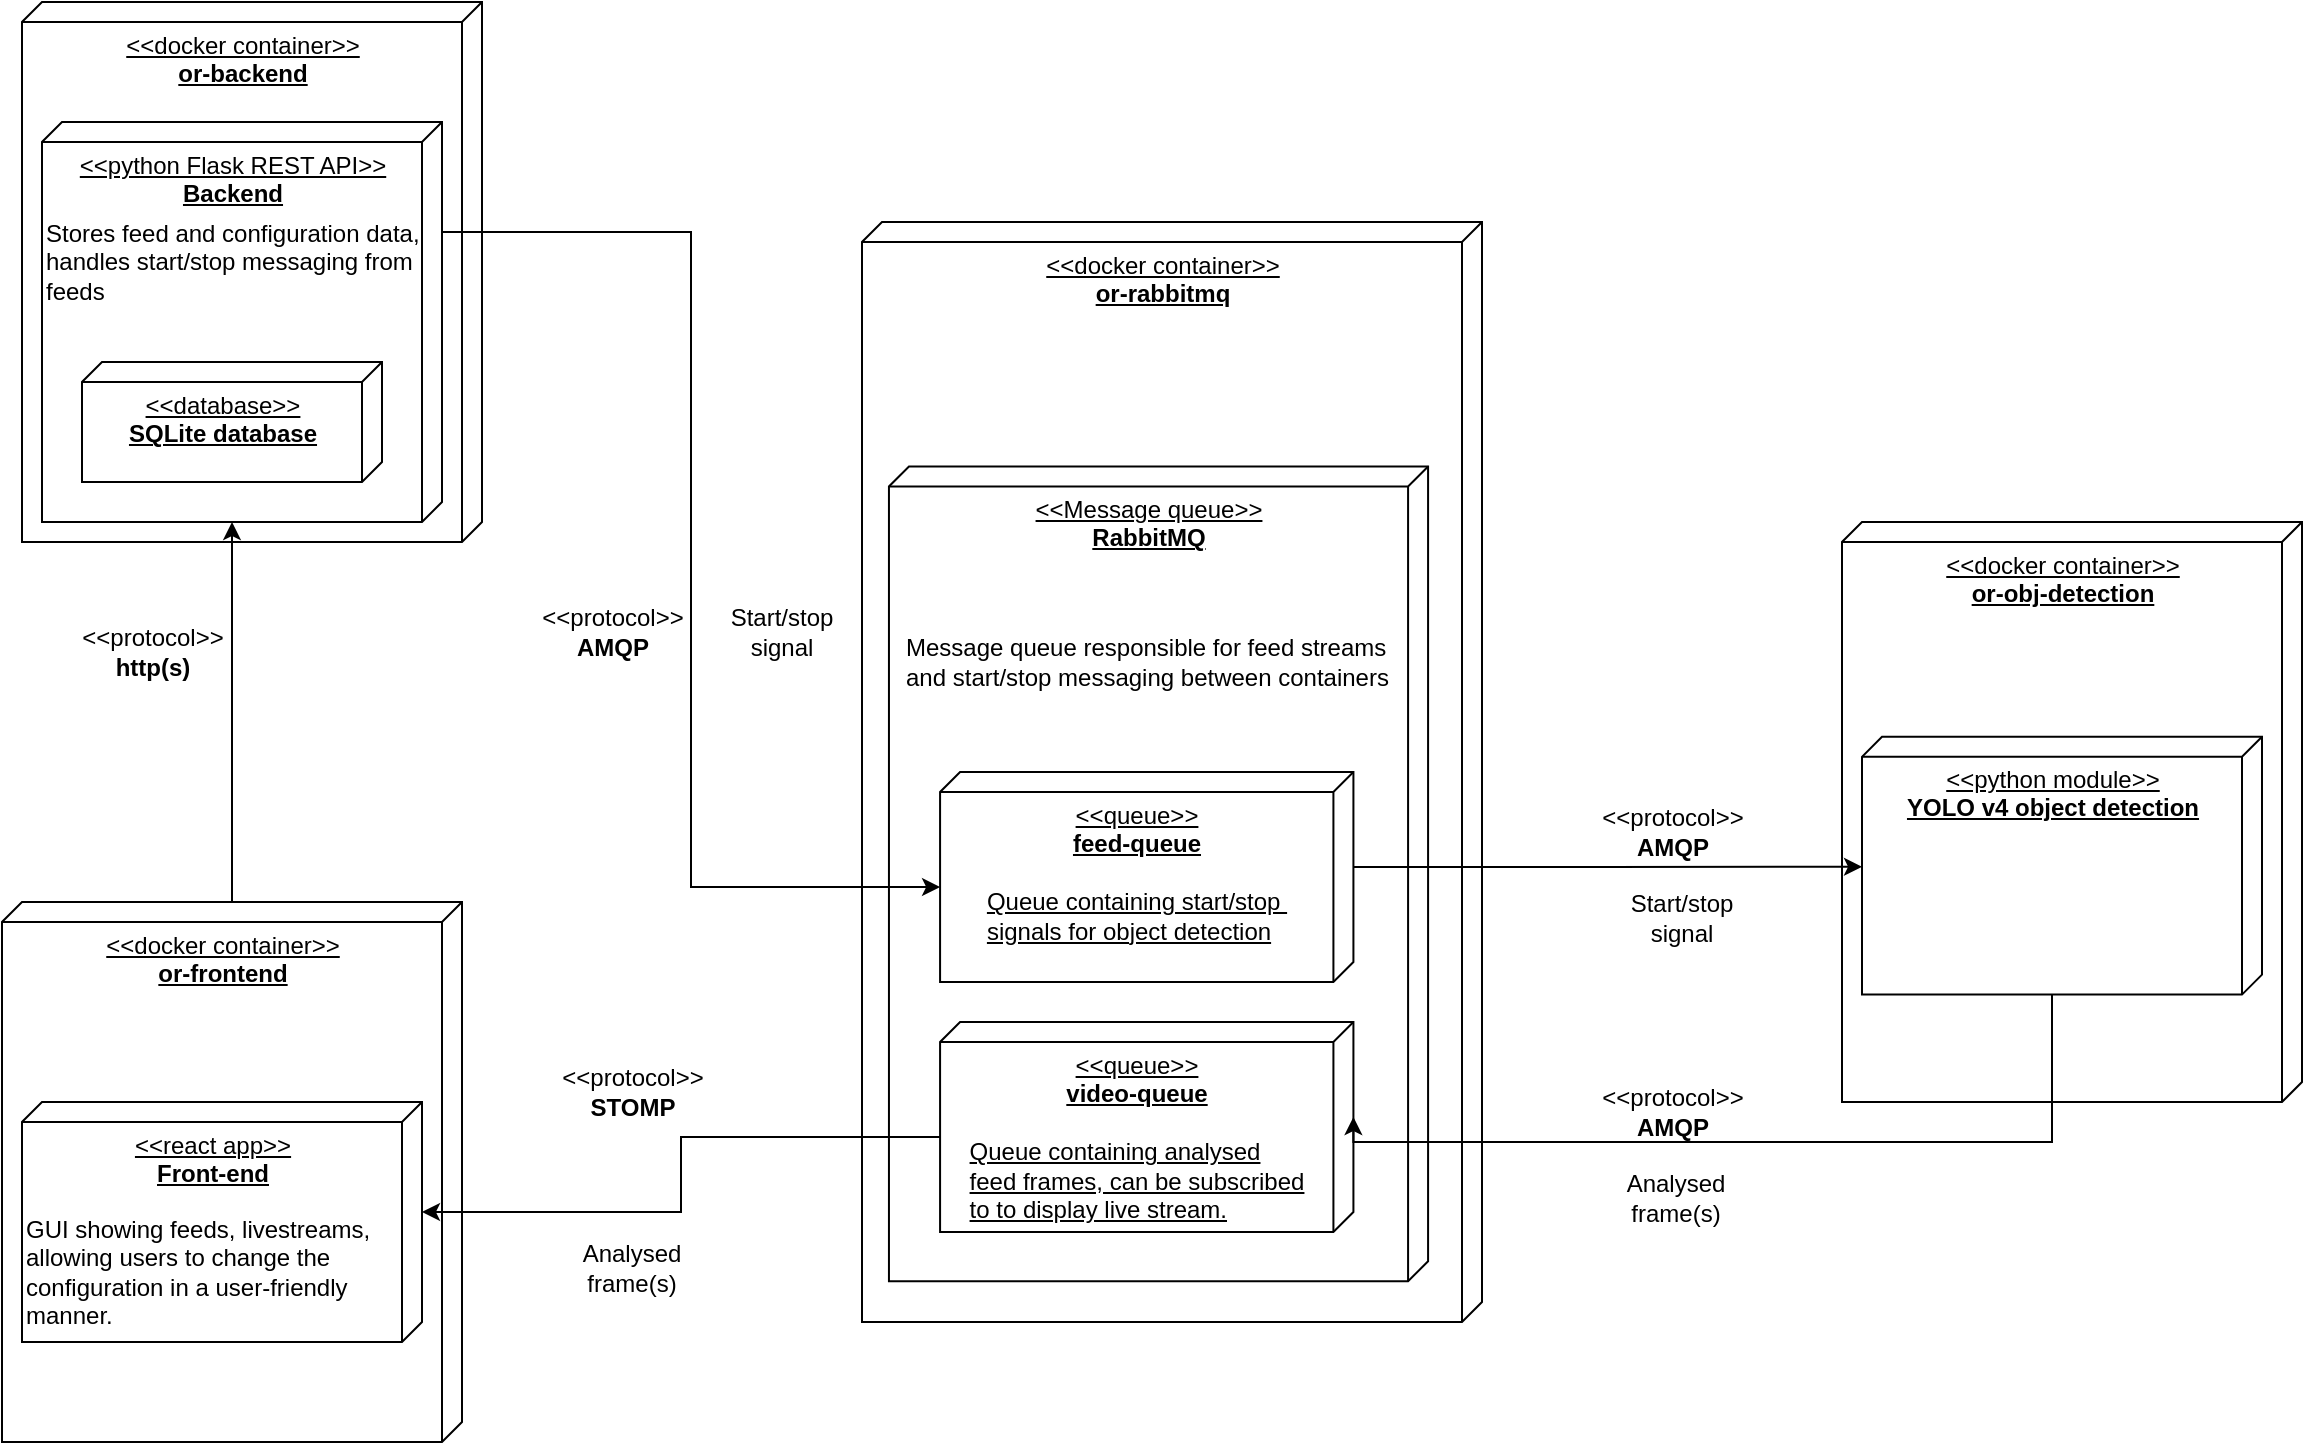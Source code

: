 <mxfile version="14.1.9" type="device"><diagram id="peLeqYLfIyaZ0iAeNUWz" name="Page-1"><mxGraphModel dx="1673" dy="2036" grid="1" gridSize="10" guides="1" tooltips="1" connect="1" arrows="1" fold="1" page="1" pageScale="1" pageWidth="827" pageHeight="1169" math="0" shadow="0"><root><mxCell id="0"/><mxCell id="1" parent="0"/><mxCell id="F75g_rSSkKbYIGu4Lp_w-3" value="" style="group" vertex="1" connectable="0" parent="1"><mxGeometry x="940" y="-30" width="230" height="290" as="geometry"/></mxCell><mxCell id="F75g_rSSkKbYIGu4Lp_w-1" value="&amp;lt;&amp;lt;docker container&amp;gt;&amp;gt;&lt;br&gt;&lt;b&gt;or-obj-detection&lt;/b&gt;" style="verticalAlign=top;align=center;spacingTop=8;spacingLeft=2;spacingRight=12;shape=cube;size=10;direction=south;fontStyle=4;html=1;" vertex="1" parent="F75g_rSSkKbYIGu4Lp_w-3"><mxGeometry width="230" height="290.0" as="geometry"/></mxCell><mxCell id="F75g_rSSkKbYIGu4Lp_w-2" value="&amp;lt;&amp;lt;python module&amp;gt;&amp;gt;&lt;br&gt;&lt;b&gt;YOLO v4 object detection&lt;/b&gt;" style="verticalAlign=top;align=center;spacingTop=8;spacingLeft=2;spacingRight=12;shape=cube;size=10;direction=south;fontStyle=4;html=1;" vertex="1" parent="F75g_rSSkKbYIGu4Lp_w-3"><mxGeometry x="10" y="107.407" width="200" height="128.889" as="geometry"/></mxCell><mxCell id="F75g_rSSkKbYIGu4Lp_w-7" value="" style="group" vertex="1" connectable="0" parent="1"><mxGeometry x="30" y="-290" width="230" height="270" as="geometry"/></mxCell><mxCell id="F75g_rSSkKbYIGu4Lp_w-8" value="&amp;lt;&amp;lt;docker container&amp;gt;&amp;gt;&lt;br&gt;&lt;b&gt;or-backend&lt;/b&gt;" style="verticalAlign=top;align=center;spacingTop=8;spacingLeft=2;spacingRight=12;shape=cube;size=10;direction=south;fontStyle=4;html=1;" vertex="1" parent="F75g_rSSkKbYIGu4Lp_w-7"><mxGeometry width="230" height="270" as="geometry"/></mxCell><mxCell id="F75g_rSSkKbYIGu4Lp_w-9" value="&amp;lt;&amp;lt;python Flask REST API&amp;gt;&amp;gt;&lt;br&gt;&lt;b&gt;Backend&lt;/b&gt;" style="verticalAlign=top;align=center;spacingTop=8;spacingLeft=2;spacingRight=12;shape=cube;size=10;direction=south;fontStyle=4;html=1;" vertex="1" parent="F75g_rSSkKbYIGu4Lp_w-7"><mxGeometry x="10" y="60" width="200" height="200" as="geometry"/></mxCell><mxCell id="F75g_rSSkKbYIGu4Lp_w-16" value="Stores feed and configuration data, handles start/stop messaging from feeds" style="text;html=1;strokeColor=none;fillColor=none;align=left;verticalAlign=middle;whiteSpace=wrap;rounded=0;" vertex="1" parent="F75g_rSSkKbYIGu4Lp_w-7"><mxGeometry x="10" y="80" width="190" height="100" as="geometry"/></mxCell><mxCell id="F75g_rSSkKbYIGu4Lp_w-36" value="&amp;lt;&amp;lt;database&amp;gt;&amp;gt;&lt;br&gt;&lt;b&gt;SQLite database&lt;/b&gt;" style="verticalAlign=top;align=center;spacingTop=8;spacingLeft=2;spacingRight=12;shape=cube;size=10;direction=south;fontStyle=4;html=1;" vertex="1" parent="F75g_rSSkKbYIGu4Lp_w-7"><mxGeometry x="30" y="180" width="150" height="60" as="geometry"/></mxCell><mxCell id="F75g_rSSkKbYIGu4Lp_w-10" value="" style="group" vertex="1" connectable="0" parent="1"><mxGeometry x="450" y="-180" width="310" height="550" as="geometry"/></mxCell><mxCell id="F75g_rSSkKbYIGu4Lp_w-11" value="&amp;lt;&amp;lt;docker container&amp;gt;&amp;gt;&lt;br&gt;&lt;b&gt;or-rabbitmq&lt;/b&gt;" style="verticalAlign=top;align=center;spacingTop=8;spacingLeft=2;spacingRight=12;shape=cube;size=10;direction=south;fontStyle=4;html=1;" vertex="1" parent="F75g_rSSkKbYIGu4Lp_w-10"><mxGeometry width="310" height="550" as="geometry"/></mxCell><mxCell id="F75g_rSSkKbYIGu4Lp_w-12" value="&amp;lt;&amp;lt;Message queue&amp;gt;&amp;gt;&lt;br&gt;&lt;b&gt;RabbitMQ&lt;/b&gt;" style="verticalAlign=top;align=center;spacingTop=8;spacingLeft=2;spacingRight=12;shape=cube;size=10;direction=south;fontStyle=4;html=1;" vertex="1" parent="F75g_rSSkKbYIGu4Lp_w-10"><mxGeometry x="13.478" y="122.222" width="269.565" height="407.407" as="geometry"/></mxCell><mxCell id="F75g_rSSkKbYIGu4Lp_w-18" value="Message queue responsible for feed streams and start/stop messaging between containers" style="text;html=1;strokeColor=none;fillColor=none;align=left;verticalAlign=middle;whiteSpace=wrap;rounded=0;" vertex="1" parent="F75g_rSSkKbYIGu4Lp_w-10"><mxGeometry x="20.217" y="87.497" width="256.087" height="264.815" as="geometry"/></mxCell><mxCell id="F75g_rSSkKbYIGu4Lp_w-19" value="&amp;lt;&amp;lt;queue&amp;gt;&amp;gt;&lt;br&gt;&lt;b&gt;feed-queue&lt;br&gt;&lt;/b&gt;&lt;br&gt;&lt;div style=&quot;text-align: left&quot;&gt;Queue containing start/stop&amp;nbsp;&lt;/div&gt;&lt;div style=&quot;text-align: left&quot;&gt;signals for object detection&lt;/div&gt;" style="verticalAlign=top;align=center;spacingTop=8;spacingLeft=2;spacingRight=12;shape=cube;size=10;direction=south;fontStyle=4;html=1;" vertex="1" parent="F75g_rSSkKbYIGu4Lp_w-10"><mxGeometry x="39.04" y="275" width="206.67" height="105" as="geometry"/></mxCell><mxCell id="F75g_rSSkKbYIGu4Lp_w-20" value="&amp;lt;&amp;lt;queue&amp;gt;&amp;gt;&lt;br&gt;&lt;b&gt;video-queue&lt;br&gt;&lt;/b&gt;&lt;br&gt;&lt;div style=&quot;text-align: left&quot;&gt;Queue containing analysed&lt;/div&gt;&lt;div style=&quot;text-align: left&quot;&gt;feed frames, can be subscribed&lt;/div&gt;&lt;div style=&quot;text-align: left&quot;&gt;to to display live stream.&lt;/div&gt;" style="verticalAlign=top;align=center;spacingTop=8;spacingLeft=2;spacingRight=12;shape=cube;size=10;direction=south;fontStyle=4;html=1;" vertex="1" parent="F75g_rSSkKbYIGu4Lp_w-10"><mxGeometry x="39.04" y="400" width="206.67" height="105" as="geometry"/></mxCell><mxCell id="F75g_rSSkKbYIGu4Lp_w-13" style="edgeStyle=orthogonalEdgeStyle;rounded=0;orthogonalLoop=1;jettySize=auto;html=1;exitX=0;exitY=0;exitDx=0;exitDy=95;exitPerimeter=0;entryX=0;entryY=0;entryDx=200;entryDy=105;entryPerimeter=0;" edge="1" parent="1" source="F75g_rSSkKbYIGu4Lp_w-6" target="F75g_rSSkKbYIGu4Lp_w-9"><mxGeometry relative="1" as="geometry"><mxPoint x="340" y="-10" as="targetPoint"/></mxGeometry></mxCell><mxCell id="F75g_rSSkKbYIGu4Lp_w-4" value="" style="group" vertex="1" connectable="0" parent="1"><mxGeometry x="20" y="160" width="230" height="270" as="geometry"/></mxCell><mxCell id="F75g_rSSkKbYIGu4Lp_w-5" value="&amp;lt;&amp;lt;docker container&amp;gt;&amp;gt;&lt;br&gt;&lt;b&gt;or-frontend&lt;/b&gt;" style="verticalAlign=top;align=center;spacingTop=8;spacingLeft=2;spacingRight=12;shape=cube;size=10;direction=south;fontStyle=4;html=1;" vertex="1" parent="F75g_rSSkKbYIGu4Lp_w-4"><mxGeometry width="230" height="270" as="geometry"/></mxCell><mxCell id="F75g_rSSkKbYIGu4Lp_w-6" value="&amp;lt;&amp;lt;react app&amp;gt;&amp;gt;&lt;br&gt;&lt;b&gt;Front-end&lt;/b&gt;" style="verticalAlign=top;align=center;spacingTop=8;spacingLeft=2;spacingRight=12;shape=cube;size=10;direction=south;fontStyle=4;html=1;" vertex="1" parent="F75g_rSSkKbYIGu4Lp_w-4"><mxGeometry x="10" y="100" width="200" height="120" as="geometry"/></mxCell><mxCell id="F75g_rSSkKbYIGu4Lp_w-17" value="GUI showing feeds, livestreams, allowing users to change the configuration in a user-friendly manner." style="text;html=1;strokeColor=none;fillColor=none;align=left;verticalAlign=middle;whiteSpace=wrap;rounded=0;" vertex="1" parent="F75g_rSSkKbYIGu4Lp_w-4"><mxGeometry x="10" y="120" width="190" height="130" as="geometry"/></mxCell><mxCell id="F75g_rSSkKbYIGu4Lp_w-14" value="&amp;lt;&amp;lt;protocol&amp;gt;&amp;gt;&lt;br&gt;&lt;b&gt;http(s)&lt;/b&gt;" style="text;html=1;align=center;verticalAlign=middle;resizable=0;points=[];autosize=1;" vertex="1" parent="1"><mxGeometry x="50" y="20" width="90" height="30" as="geometry"/></mxCell><mxCell id="F75g_rSSkKbYIGu4Lp_w-21" style="edgeStyle=orthogonalEdgeStyle;rounded=0;orthogonalLoop=1;jettySize=auto;html=1;exitX=0;exitY=0;exitDx=55;exitDy=0;exitPerimeter=0;entryX=0;entryY=0;entryDx=57.5;entryDy=206.67;entryPerimeter=0;" edge="1" parent="1" source="F75g_rSSkKbYIGu4Lp_w-9" target="F75g_rSSkKbYIGu4Lp_w-19"><mxGeometry relative="1" as="geometry"/></mxCell><mxCell id="F75g_rSSkKbYIGu4Lp_w-22" value="&amp;lt;&amp;lt;protocol&amp;gt;&amp;gt;&lt;br&gt;&lt;b&gt;AMQP&lt;/b&gt;" style="text;html=1;align=center;verticalAlign=middle;resizable=0;points=[];autosize=1;" vertex="1" parent="1"><mxGeometry x="280" y="10" width="90" height="30" as="geometry"/></mxCell><mxCell id="F75g_rSSkKbYIGu4Lp_w-23" style="edgeStyle=orthogonalEdgeStyle;rounded=0;orthogonalLoop=1;jettySize=auto;html=1;exitX=0;exitY=0;exitDx=47.5;exitDy=0;exitPerimeter=0;entryX=0;entryY=0;entryDx=65;entryDy=200;entryPerimeter=0;" edge="1" parent="1" source="F75g_rSSkKbYIGu4Lp_w-19" target="F75g_rSSkKbYIGu4Lp_w-2"><mxGeometry relative="1" as="geometry"/></mxCell><mxCell id="F75g_rSSkKbYIGu4Lp_w-24" value="&amp;lt;&amp;lt;protocol&amp;gt;&amp;gt;&lt;br&gt;&lt;b&gt;AMQP&lt;/b&gt;" style="text;html=1;align=center;verticalAlign=middle;resizable=0;points=[];autosize=1;" vertex="1" parent="1"><mxGeometry x="810" y="110" width="90" height="30" as="geometry"/></mxCell><mxCell id="F75g_rSSkKbYIGu4Lp_w-26" style="edgeStyle=orthogonalEdgeStyle;rounded=0;orthogonalLoop=1;jettySize=auto;html=1;exitX=0;exitY=0;exitDx=128.889;exitDy=105;exitPerimeter=0;entryX=0;entryY=0;entryDx=47.5;entryDy=0;entryPerimeter=0;" edge="1" parent="1" source="F75g_rSSkKbYIGu4Lp_w-2" target="F75g_rSSkKbYIGu4Lp_w-20"><mxGeometry relative="1" as="geometry"><Array as="points"><mxPoint x="1045" y="280"/><mxPoint x="696" y="280"/></Array></mxGeometry></mxCell><mxCell id="F75g_rSSkKbYIGu4Lp_w-27" value="&amp;lt;&amp;lt;protocol&amp;gt;&amp;gt;&lt;br&gt;&lt;b&gt;AMQP&lt;/b&gt;" style="text;html=1;align=center;verticalAlign=middle;resizable=0;points=[];autosize=1;" vertex="1" parent="1"><mxGeometry x="810" y="250" width="90" height="30" as="geometry"/></mxCell><mxCell id="F75g_rSSkKbYIGu4Lp_w-30" value="Start/stop signal" style="text;html=1;strokeColor=none;fillColor=none;align=center;verticalAlign=middle;whiteSpace=wrap;rounded=0;" vertex="1" parent="1"><mxGeometry x="380" y="7.5" width="60" height="35" as="geometry"/></mxCell><mxCell id="F75g_rSSkKbYIGu4Lp_w-31" value="Start/stop signal" style="text;html=1;strokeColor=none;fillColor=none;align=center;verticalAlign=middle;whiteSpace=wrap;rounded=0;" vertex="1" parent="1"><mxGeometry x="830" y="150" width="60" height="35" as="geometry"/></mxCell><mxCell id="F75g_rSSkKbYIGu4Lp_w-32" value="Analysed frame(s)" style="text;html=1;strokeColor=none;fillColor=none;align=center;verticalAlign=middle;whiteSpace=wrap;rounded=0;" vertex="1" parent="1"><mxGeometry x="827" y="290" width="60" height="35" as="geometry"/></mxCell><mxCell id="F75g_rSSkKbYIGu4Lp_w-33" style="edgeStyle=orthogonalEdgeStyle;rounded=0;orthogonalLoop=1;jettySize=auto;html=1;exitX=0;exitY=0;exitDx=57.5;exitDy=206.67;exitPerimeter=0;entryX=0;entryY=0;entryDx=55;entryDy=0;entryPerimeter=0;" edge="1" parent="1" source="F75g_rSSkKbYIGu4Lp_w-20" target="F75g_rSSkKbYIGu4Lp_w-6"><mxGeometry relative="1" as="geometry"/></mxCell><mxCell id="F75g_rSSkKbYIGu4Lp_w-34" value="&amp;lt;&amp;lt;protocol&amp;gt;&amp;gt;&lt;br&gt;&lt;b&gt;STOMP&lt;/b&gt;" style="text;html=1;align=center;verticalAlign=middle;resizable=0;points=[];autosize=1;" vertex="1" parent="1"><mxGeometry x="290" y="240" width="90" height="30" as="geometry"/></mxCell><mxCell id="F75g_rSSkKbYIGu4Lp_w-35" value="Analysed frame(s)" style="text;html=1;strokeColor=none;fillColor=none;align=center;verticalAlign=middle;whiteSpace=wrap;rounded=0;" vertex="1" parent="1"><mxGeometry x="305" y="325" width="60" height="35" as="geometry"/></mxCell></root></mxGraphModel></diagram></mxfile>